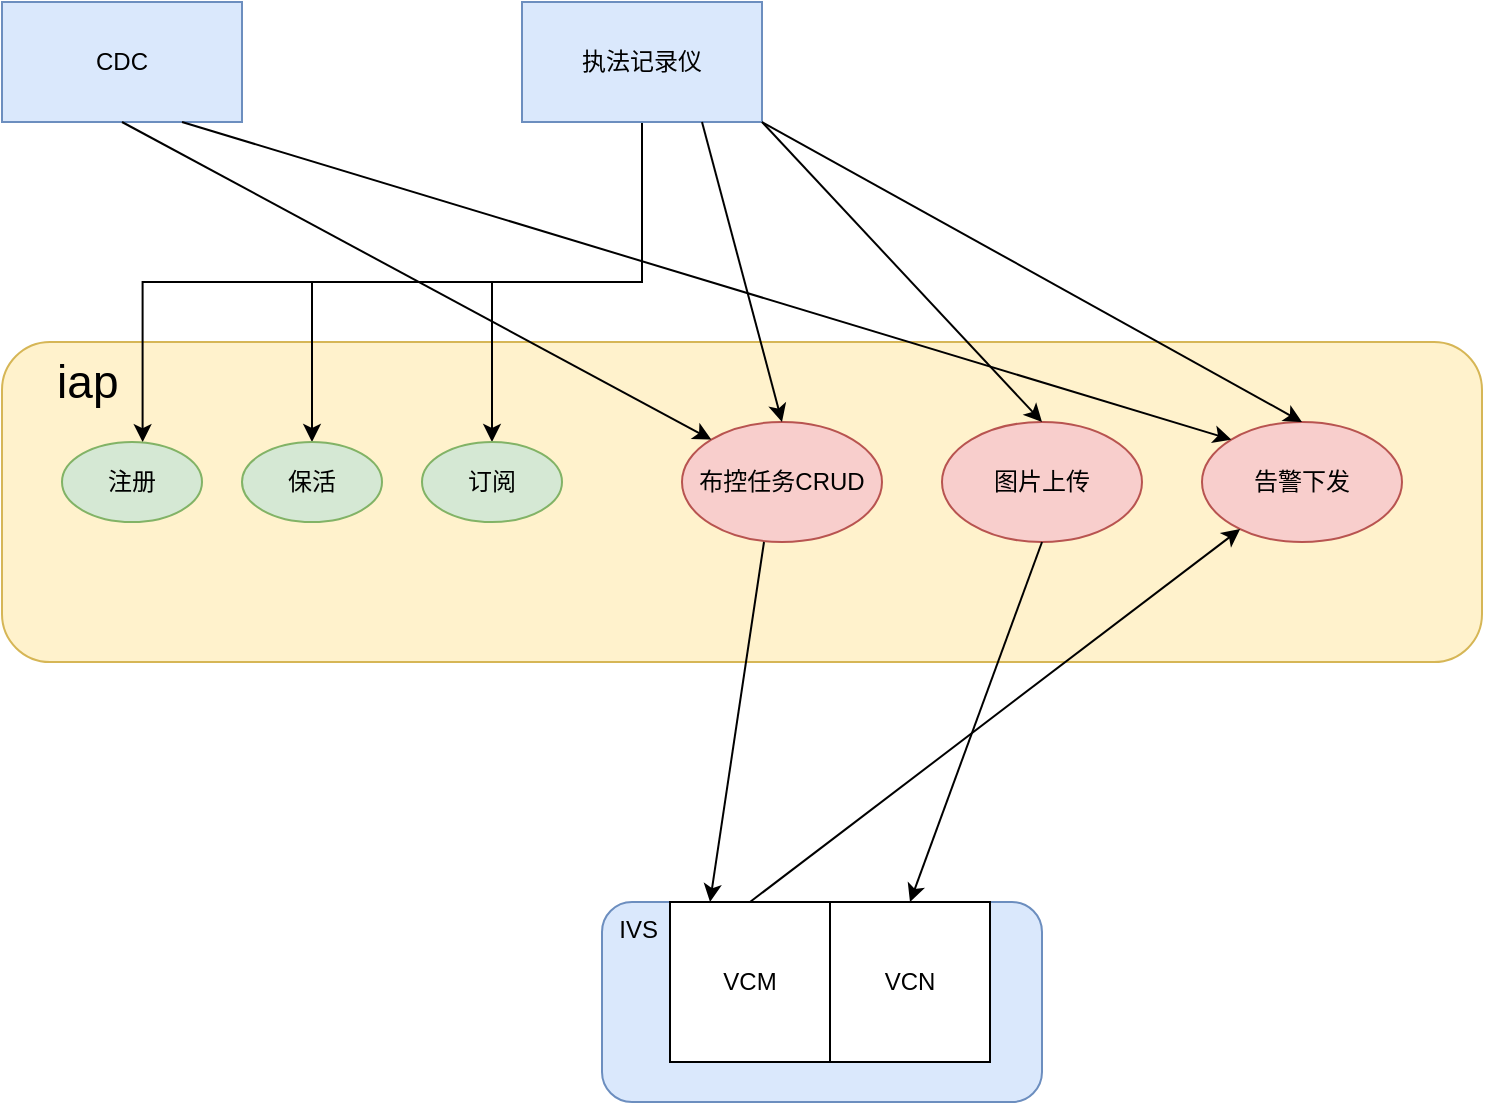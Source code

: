 <mxfile version="14.5.8" type="github">
  <diagram id="DvkFHIUMrm5BvAKuZIOw" name="Page-1">
    <mxGraphModel dx="1182" dy="708" grid="1" gridSize="10" guides="1" tooltips="1" connect="1" arrows="1" fold="1" page="1" pageScale="1" pageWidth="827" pageHeight="1169" math="0" shadow="0">
      <root>
        <mxCell id="0" />
        <mxCell id="1" parent="0" />
        <mxCell id="ksFjuEktkhcV7ZAcGRnr-2" value="CDC" style="rounded=0;whiteSpace=wrap;html=1;fillColor=#dae8fc;strokeColor=#6c8ebf;" vertex="1" parent="1">
          <mxGeometry x="80" y="70" width="120" height="60" as="geometry" />
        </mxCell>
        <mxCell id="ksFjuEktkhcV7ZAcGRnr-4" value="&lt;font style=&quot;font-size: 23px&quot;&gt;&amp;nbsp; &amp;nbsp; iap&lt;/font&gt;" style="rounded=1;whiteSpace=wrap;html=1;align=left;verticalAlign=top;fillColor=#fff2cc;strokeColor=#d6b656;" vertex="1" parent="1">
          <mxGeometry x="80" y="240" width="740" height="160" as="geometry" />
        </mxCell>
        <mxCell id="ksFjuEktkhcV7ZAcGRnr-12" style="edgeStyle=orthogonalEdgeStyle;rounded=0;orthogonalLoop=1;jettySize=auto;html=1;entryX=0.095;entryY=0.313;entryDx=0;entryDy=0;entryPerimeter=0;" edge="1" parent="1" source="ksFjuEktkhcV7ZAcGRnr-5" target="ksFjuEktkhcV7ZAcGRnr-4">
          <mxGeometry relative="1" as="geometry">
            <Array as="points">
              <mxPoint x="400" y="210" />
              <mxPoint x="150" y="210" />
            </Array>
          </mxGeometry>
        </mxCell>
        <mxCell id="ksFjuEktkhcV7ZAcGRnr-15" style="edgeStyle=orthogonalEdgeStyle;rounded=0;orthogonalLoop=1;jettySize=auto;html=1;exitX=0.5;exitY=1;exitDx=0;exitDy=0;entryX=0.5;entryY=0;entryDx=0;entryDy=0;" edge="1" parent="1" source="ksFjuEktkhcV7ZAcGRnr-5" target="ksFjuEktkhcV7ZAcGRnr-9">
          <mxGeometry relative="1" as="geometry">
            <Array as="points">
              <mxPoint x="400" y="210" />
              <mxPoint x="235" y="210" />
            </Array>
          </mxGeometry>
        </mxCell>
        <mxCell id="ksFjuEktkhcV7ZAcGRnr-22" style="edgeStyle=orthogonalEdgeStyle;rounded=0;orthogonalLoop=1;jettySize=auto;html=1;entryX=0.5;entryY=0;entryDx=0;entryDy=0;" edge="1" parent="1" source="ksFjuEktkhcV7ZAcGRnr-5" target="ksFjuEktkhcV7ZAcGRnr-10">
          <mxGeometry relative="1" as="geometry" />
        </mxCell>
        <mxCell id="ksFjuEktkhcV7ZAcGRnr-5" value="执法记录仪" style="rounded=0;whiteSpace=wrap;html=1;fillColor=#dae8fc;strokeColor=#6c8ebf;" vertex="1" parent="1">
          <mxGeometry x="340" y="70" width="120" height="60" as="geometry" />
        </mxCell>
        <mxCell id="ksFjuEktkhcV7ZAcGRnr-6" value="布控任务CRUD" style="ellipse;whiteSpace=wrap;html=1;align=center;fillColor=#f8cecc;strokeColor=#b85450;" vertex="1" parent="1">
          <mxGeometry x="420" y="280" width="100" height="60" as="geometry" />
        </mxCell>
        <mxCell id="ksFjuEktkhcV7ZAcGRnr-8" value="注册" style="ellipse;whiteSpace=wrap;html=1;align=center;fillColor=#d5e8d4;strokeColor=#82b366;" vertex="1" parent="1">
          <mxGeometry x="110" y="290" width="70" height="40" as="geometry" />
        </mxCell>
        <mxCell id="ksFjuEktkhcV7ZAcGRnr-9" value="保活" style="ellipse;whiteSpace=wrap;html=1;align=center;fillColor=#d5e8d4;strokeColor=#82b366;" vertex="1" parent="1">
          <mxGeometry x="200" y="290" width="70" height="40" as="geometry" />
        </mxCell>
        <mxCell id="ksFjuEktkhcV7ZAcGRnr-10" value="订阅" style="ellipse;whiteSpace=wrap;html=1;align=center;fillColor=#d5e8d4;strokeColor=#82b366;" vertex="1" parent="1">
          <mxGeometry x="290" y="290" width="70" height="40" as="geometry" />
        </mxCell>
        <mxCell id="ksFjuEktkhcV7ZAcGRnr-23" value="" style="endArrow=classic;html=1;exitX=0.75;exitY=1;exitDx=0;exitDy=0;entryX=0.5;entryY=0;entryDx=0;entryDy=0;" edge="1" parent="1" source="ksFjuEktkhcV7ZAcGRnr-5" target="ksFjuEktkhcV7ZAcGRnr-6">
          <mxGeometry width="50" height="50" relative="1" as="geometry">
            <mxPoint x="390" y="390" as="sourcePoint" />
            <mxPoint x="440" y="340" as="targetPoint" />
          </mxGeometry>
        </mxCell>
        <mxCell id="ksFjuEktkhcV7ZAcGRnr-24" value="" style="endArrow=classic;html=1;exitX=0.5;exitY=1;exitDx=0;exitDy=0;entryX=0;entryY=0;entryDx=0;entryDy=0;" edge="1" parent="1" source="ksFjuEktkhcV7ZAcGRnr-2" target="ksFjuEktkhcV7ZAcGRnr-6">
          <mxGeometry width="50" height="50" relative="1" as="geometry">
            <mxPoint x="390" y="390" as="sourcePoint" />
            <mxPoint x="440" y="340" as="targetPoint" />
          </mxGeometry>
        </mxCell>
        <mxCell id="ksFjuEktkhcV7ZAcGRnr-25" value="图片上传" style="ellipse;whiteSpace=wrap;html=1;align=center;fillColor=#f8cecc;strokeColor=#b85450;" vertex="1" parent="1">
          <mxGeometry x="550" y="280" width="100" height="60" as="geometry" />
        </mxCell>
        <mxCell id="ksFjuEktkhcV7ZAcGRnr-26" value="&amp;nbsp; IVS" style="rounded=1;whiteSpace=wrap;html=1;align=left;fillColor=#dae8fc;strokeColor=#6c8ebf;verticalAlign=top;" vertex="1" parent="1">
          <mxGeometry x="380" y="520" width="220" height="100" as="geometry" />
        </mxCell>
        <mxCell id="ksFjuEktkhcV7ZAcGRnr-28" value="VCM" style="whiteSpace=wrap;html=1;aspect=fixed;align=center;" vertex="1" parent="1">
          <mxGeometry x="414" y="520" width="80" height="80" as="geometry" />
        </mxCell>
        <mxCell id="ksFjuEktkhcV7ZAcGRnr-29" value="VCN" style="whiteSpace=wrap;html=1;aspect=fixed;align=center;" vertex="1" parent="1">
          <mxGeometry x="494" y="520" width="80" height="80" as="geometry" />
        </mxCell>
        <mxCell id="ksFjuEktkhcV7ZAcGRnr-31" value="" style="endArrow=classic;html=1;entryX=0.25;entryY=0;entryDx=0;entryDy=0;exitX=0.41;exitY=1;exitDx=0;exitDy=0;exitPerimeter=0;" edge="1" parent="1" source="ksFjuEktkhcV7ZAcGRnr-6" target="ksFjuEktkhcV7ZAcGRnr-28">
          <mxGeometry width="50" height="50" relative="1" as="geometry">
            <mxPoint x="410" y="430" as="sourcePoint" />
            <mxPoint x="300" y="340" as="targetPoint" />
          </mxGeometry>
        </mxCell>
        <mxCell id="ksFjuEktkhcV7ZAcGRnr-33" value="" style="endArrow=classic;html=1;exitX=1;exitY=1;exitDx=0;exitDy=0;entryX=0.5;entryY=0;entryDx=0;entryDy=0;" edge="1" parent="1" source="ksFjuEktkhcV7ZAcGRnr-5" target="ksFjuEktkhcV7ZAcGRnr-25">
          <mxGeometry width="50" height="50" relative="1" as="geometry">
            <mxPoint x="540" y="210" as="sourcePoint" />
            <mxPoint x="590" y="160" as="targetPoint" />
          </mxGeometry>
        </mxCell>
        <mxCell id="ksFjuEktkhcV7ZAcGRnr-34" value="" style="endArrow=classic;html=1;exitX=0.5;exitY=1;exitDx=0;exitDy=0;entryX=0.5;entryY=0;entryDx=0;entryDy=0;" edge="1" parent="1" source="ksFjuEktkhcV7ZAcGRnr-25" target="ksFjuEktkhcV7ZAcGRnr-29">
          <mxGeometry width="50" height="50" relative="1" as="geometry">
            <mxPoint x="250" y="390" as="sourcePoint" />
            <mxPoint x="300" y="340" as="targetPoint" />
          </mxGeometry>
        </mxCell>
        <mxCell id="ksFjuEktkhcV7ZAcGRnr-36" value="告警下发" style="ellipse;whiteSpace=wrap;html=1;align=center;fillColor=#f8cecc;strokeColor=#b85450;" vertex="1" parent="1">
          <mxGeometry x="680" y="280" width="100" height="60" as="geometry" />
        </mxCell>
        <mxCell id="ksFjuEktkhcV7ZAcGRnr-37" value="" style="endArrow=classic;html=1;exitX=0.5;exitY=0;exitDx=0;exitDy=0;" edge="1" parent="1" source="ksFjuEktkhcV7ZAcGRnr-28" target="ksFjuEktkhcV7ZAcGRnr-36">
          <mxGeometry width="50" height="50" relative="1" as="geometry">
            <mxPoint x="250" y="390" as="sourcePoint" />
            <mxPoint x="300" y="340" as="targetPoint" />
          </mxGeometry>
        </mxCell>
        <mxCell id="ksFjuEktkhcV7ZAcGRnr-38" value="" style="endArrow=classic;html=1;exitX=0.75;exitY=1;exitDx=0;exitDy=0;entryX=0;entryY=0;entryDx=0;entryDy=0;" edge="1" parent="1" source="ksFjuEktkhcV7ZAcGRnr-2" target="ksFjuEktkhcV7ZAcGRnr-36">
          <mxGeometry width="50" height="50" relative="1" as="geometry">
            <mxPoint x="250" y="390" as="sourcePoint" />
            <mxPoint x="300" y="340" as="targetPoint" />
          </mxGeometry>
        </mxCell>
        <mxCell id="ksFjuEktkhcV7ZAcGRnr-39" value="" style="endArrow=classic;html=1;exitX=1;exitY=1;exitDx=0;exitDy=0;entryX=0.5;entryY=0;entryDx=0;entryDy=0;" edge="1" parent="1" source="ksFjuEktkhcV7ZAcGRnr-5" target="ksFjuEktkhcV7ZAcGRnr-36">
          <mxGeometry width="50" height="50" relative="1" as="geometry">
            <mxPoint x="250" y="390" as="sourcePoint" />
            <mxPoint x="300" y="340" as="targetPoint" />
          </mxGeometry>
        </mxCell>
      </root>
    </mxGraphModel>
  </diagram>
</mxfile>
